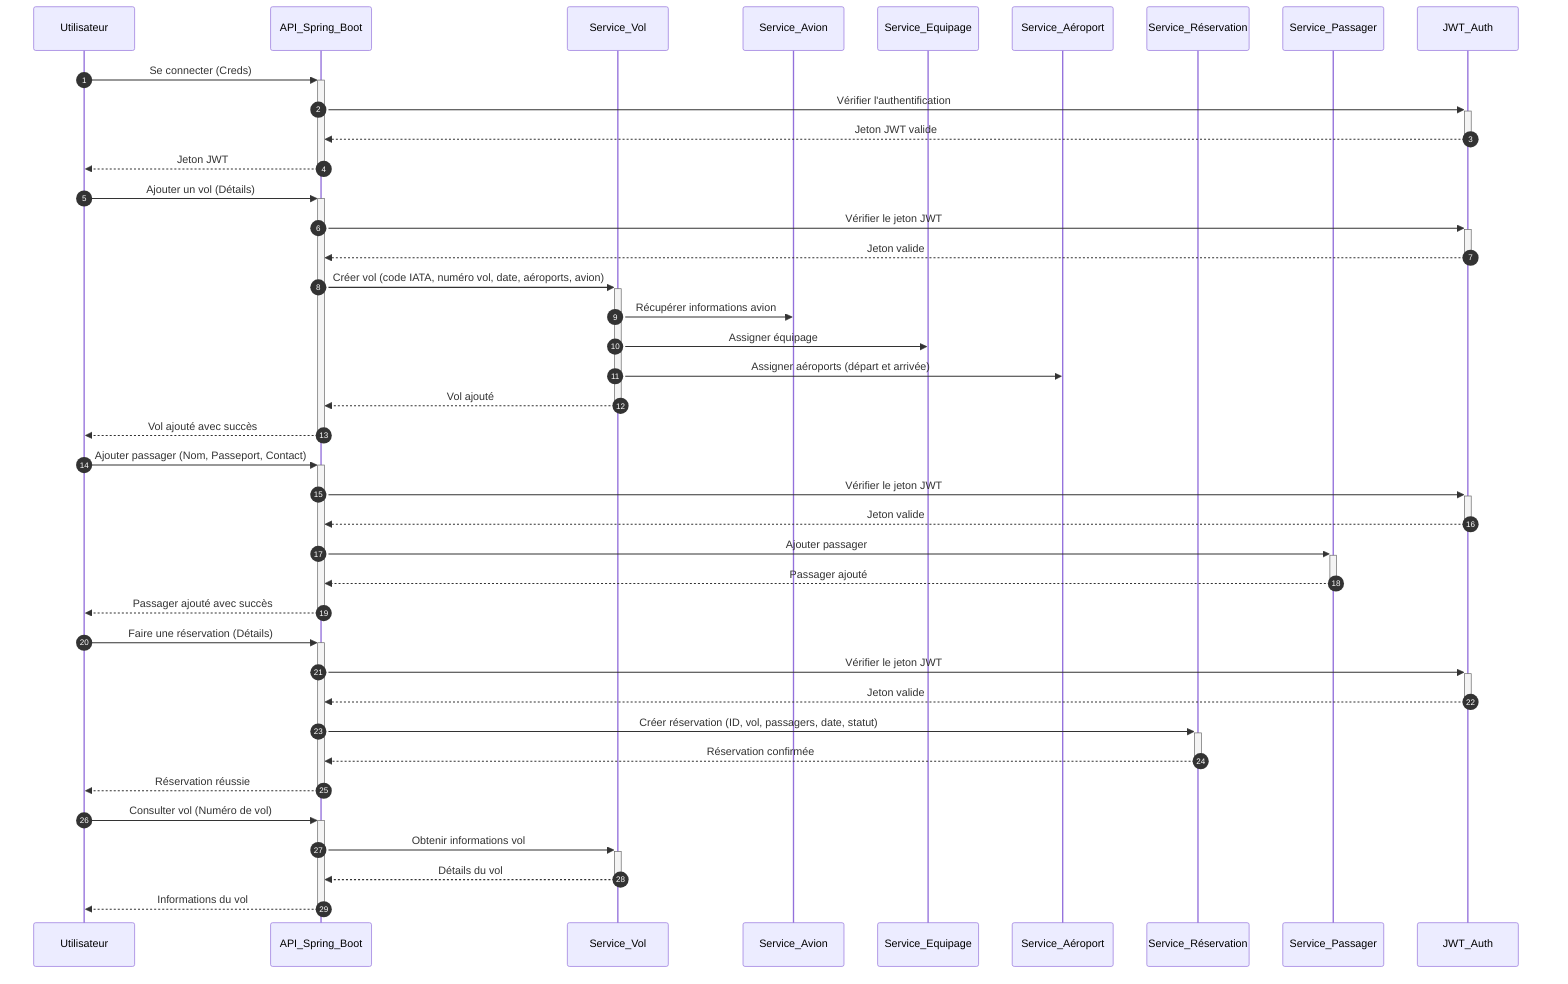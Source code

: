 sequenceDiagram
    autonumber
    participant Utilisateur
    participant API_Spring_Boot
    participant Service_Vol
    participant Service_Avion
    participant Service_Equipage
    participant Service_Aéroport
    participant Service_Réservation
    participant Service_Passager
    participant JWT_Auth

    Utilisateur->>+API_Spring_Boot: Se connecter (Creds)
    API_Spring_Boot->>+JWT_Auth: Vérifier l'authentification
    JWT_Auth-->>-API_Spring_Boot: Jeton JWT valide
    API_Spring_Boot-->>-Utilisateur: Jeton JWT

    Utilisateur->>+API_Spring_Boot: Ajouter un vol (Détails)
    API_Spring_Boot->>+JWT_Auth: Vérifier le jeton JWT
    JWT_Auth-->>-API_Spring_Boot: Jeton valide
    API_Spring_Boot->>+Service_Vol: Créer vol (code IATA, numéro vol, date, aéroports, avion)
    Service_Vol->>Service_Avion: Récupérer informations avion
    Service_Vol->>Service_Equipage: Assigner équipage
    Service_Vol->>Service_Aéroport: Assigner aéroports (départ et arrivée)
    Service_Vol-->>-API_Spring_Boot: Vol ajouté
    API_Spring_Boot-->>-Utilisateur: Vol ajouté avec succès

    Utilisateur->>+API_Spring_Boot: Ajouter passager (Nom, Passeport, Contact)
    API_Spring_Boot->>+JWT_Auth: Vérifier le jeton JWT
    JWT_Auth-->>-API_Spring_Boot: Jeton valide
    API_Spring_Boot->>+Service_Passager: Ajouter passager
    Service_Passager-->>-API_Spring_Boot: Passager ajouté
    API_Spring_Boot-->>-Utilisateur: Passager ajouté avec succès

    Utilisateur->>+API_Spring_Boot: Faire une réservation (Détails)
    API_Spring_Boot->>+JWT_Auth: Vérifier le jeton JWT
    JWT_Auth-->>-API_Spring_Boot: Jeton valide
    API_Spring_Boot->>+Service_Réservation: Créer réservation (ID, vol, passagers, date, statut)
    Service_Réservation-->>-API_Spring_Boot: Réservation confirmée
    API_Spring_Boot-->>-Utilisateur: Réservation réussie

    Utilisateur->>+API_Spring_Boot: Consulter vol (Numéro de vol)
    API_Spring_Boot->>+Service_Vol: Obtenir informations vol
    Service_Vol-->>-API_Spring_Boot: Détails du vol
    API_Spring_Boot-->>-Utilisateur: Informations du vol